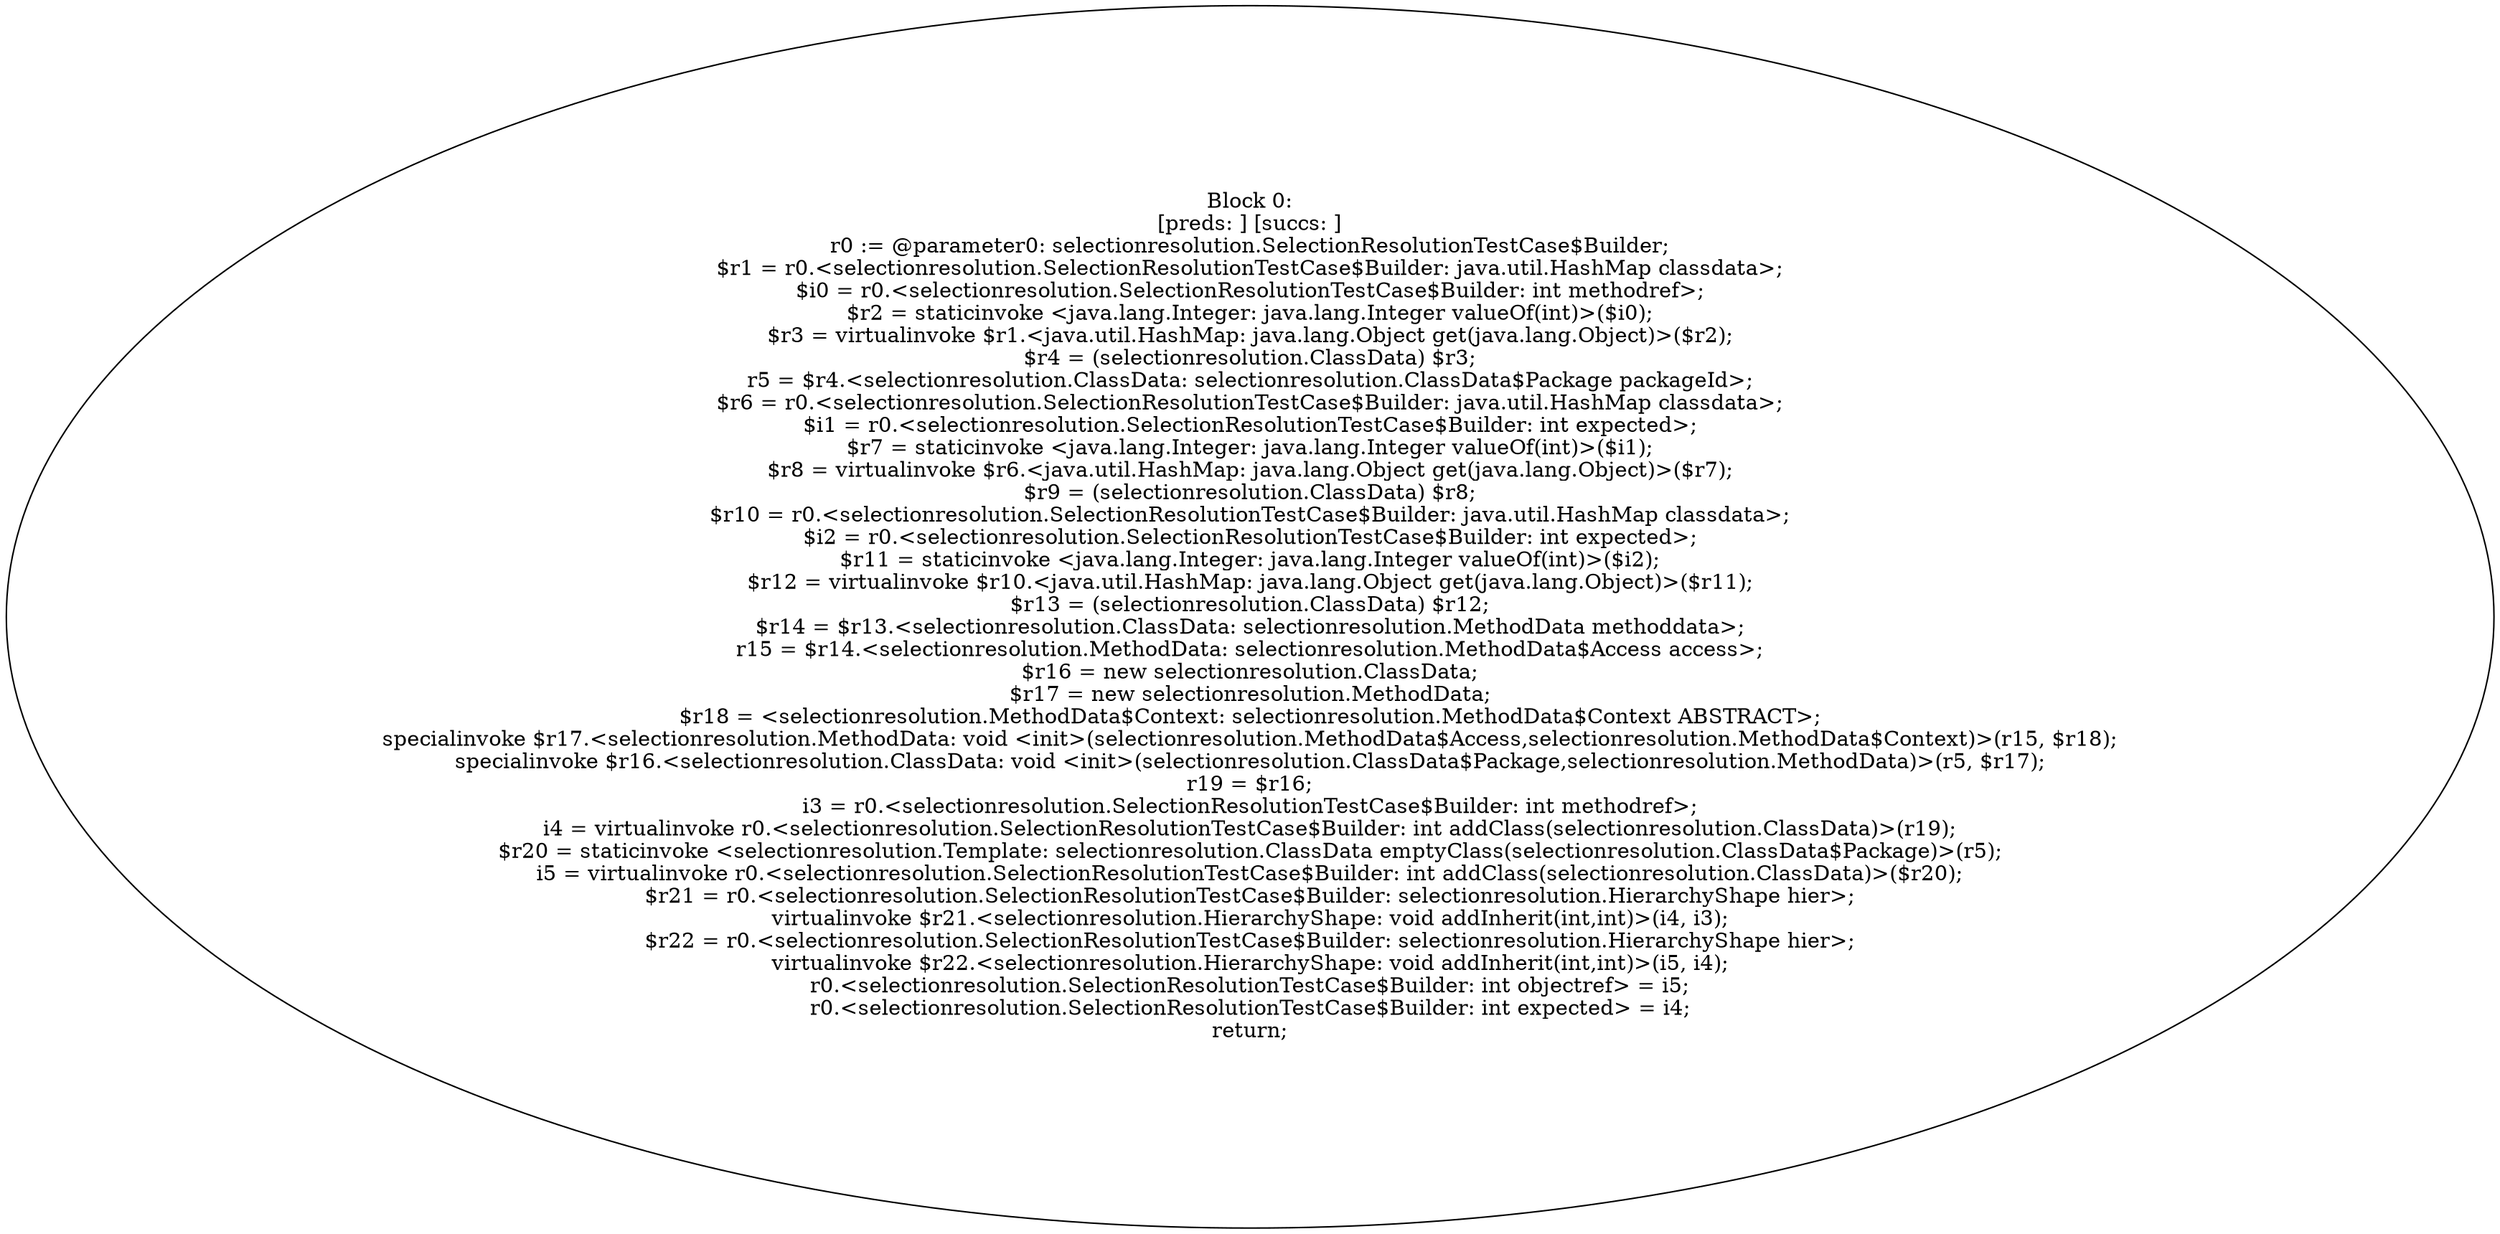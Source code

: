 digraph "unitGraph" {
    "Block 0:
[preds: ] [succs: ]
r0 := @parameter0: selectionresolution.SelectionResolutionTestCase$Builder;
$r1 = r0.<selectionresolution.SelectionResolutionTestCase$Builder: java.util.HashMap classdata>;
$i0 = r0.<selectionresolution.SelectionResolutionTestCase$Builder: int methodref>;
$r2 = staticinvoke <java.lang.Integer: java.lang.Integer valueOf(int)>($i0);
$r3 = virtualinvoke $r1.<java.util.HashMap: java.lang.Object get(java.lang.Object)>($r2);
$r4 = (selectionresolution.ClassData) $r3;
r5 = $r4.<selectionresolution.ClassData: selectionresolution.ClassData$Package packageId>;
$r6 = r0.<selectionresolution.SelectionResolutionTestCase$Builder: java.util.HashMap classdata>;
$i1 = r0.<selectionresolution.SelectionResolutionTestCase$Builder: int expected>;
$r7 = staticinvoke <java.lang.Integer: java.lang.Integer valueOf(int)>($i1);
$r8 = virtualinvoke $r6.<java.util.HashMap: java.lang.Object get(java.lang.Object)>($r7);
$r9 = (selectionresolution.ClassData) $r8;
$r10 = r0.<selectionresolution.SelectionResolutionTestCase$Builder: java.util.HashMap classdata>;
$i2 = r0.<selectionresolution.SelectionResolutionTestCase$Builder: int expected>;
$r11 = staticinvoke <java.lang.Integer: java.lang.Integer valueOf(int)>($i2);
$r12 = virtualinvoke $r10.<java.util.HashMap: java.lang.Object get(java.lang.Object)>($r11);
$r13 = (selectionresolution.ClassData) $r12;
$r14 = $r13.<selectionresolution.ClassData: selectionresolution.MethodData methoddata>;
r15 = $r14.<selectionresolution.MethodData: selectionresolution.MethodData$Access access>;
$r16 = new selectionresolution.ClassData;
$r17 = new selectionresolution.MethodData;
$r18 = <selectionresolution.MethodData$Context: selectionresolution.MethodData$Context ABSTRACT>;
specialinvoke $r17.<selectionresolution.MethodData: void <init>(selectionresolution.MethodData$Access,selectionresolution.MethodData$Context)>(r15, $r18);
specialinvoke $r16.<selectionresolution.ClassData: void <init>(selectionresolution.ClassData$Package,selectionresolution.MethodData)>(r5, $r17);
r19 = $r16;
i3 = r0.<selectionresolution.SelectionResolutionTestCase$Builder: int methodref>;
i4 = virtualinvoke r0.<selectionresolution.SelectionResolutionTestCase$Builder: int addClass(selectionresolution.ClassData)>(r19);
$r20 = staticinvoke <selectionresolution.Template: selectionresolution.ClassData emptyClass(selectionresolution.ClassData$Package)>(r5);
i5 = virtualinvoke r0.<selectionresolution.SelectionResolutionTestCase$Builder: int addClass(selectionresolution.ClassData)>($r20);
$r21 = r0.<selectionresolution.SelectionResolutionTestCase$Builder: selectionresolution.HierarchyShape hier>;
virtualinvoke $r21.<selectionresolution.HierarchyShape: void addInherit(int,int)>(i4, i3);
$r22 = r0.<selectionresolution.SelectionResolutionTestCase$Builder: selectionresolution.HierarchyShape hier>;
virtualinvoke $r22.<selectionresolution.HierarchyShape: void addInherit(int,int)>(i5, i4);
r0.<selectionresolution.SelectionResolutionTestCase$Builder: int objectref> = i5;
r0.<selectionresolution.SelectionResolutionTestCase$Builder: int expected> = i4;
return;
"
}
